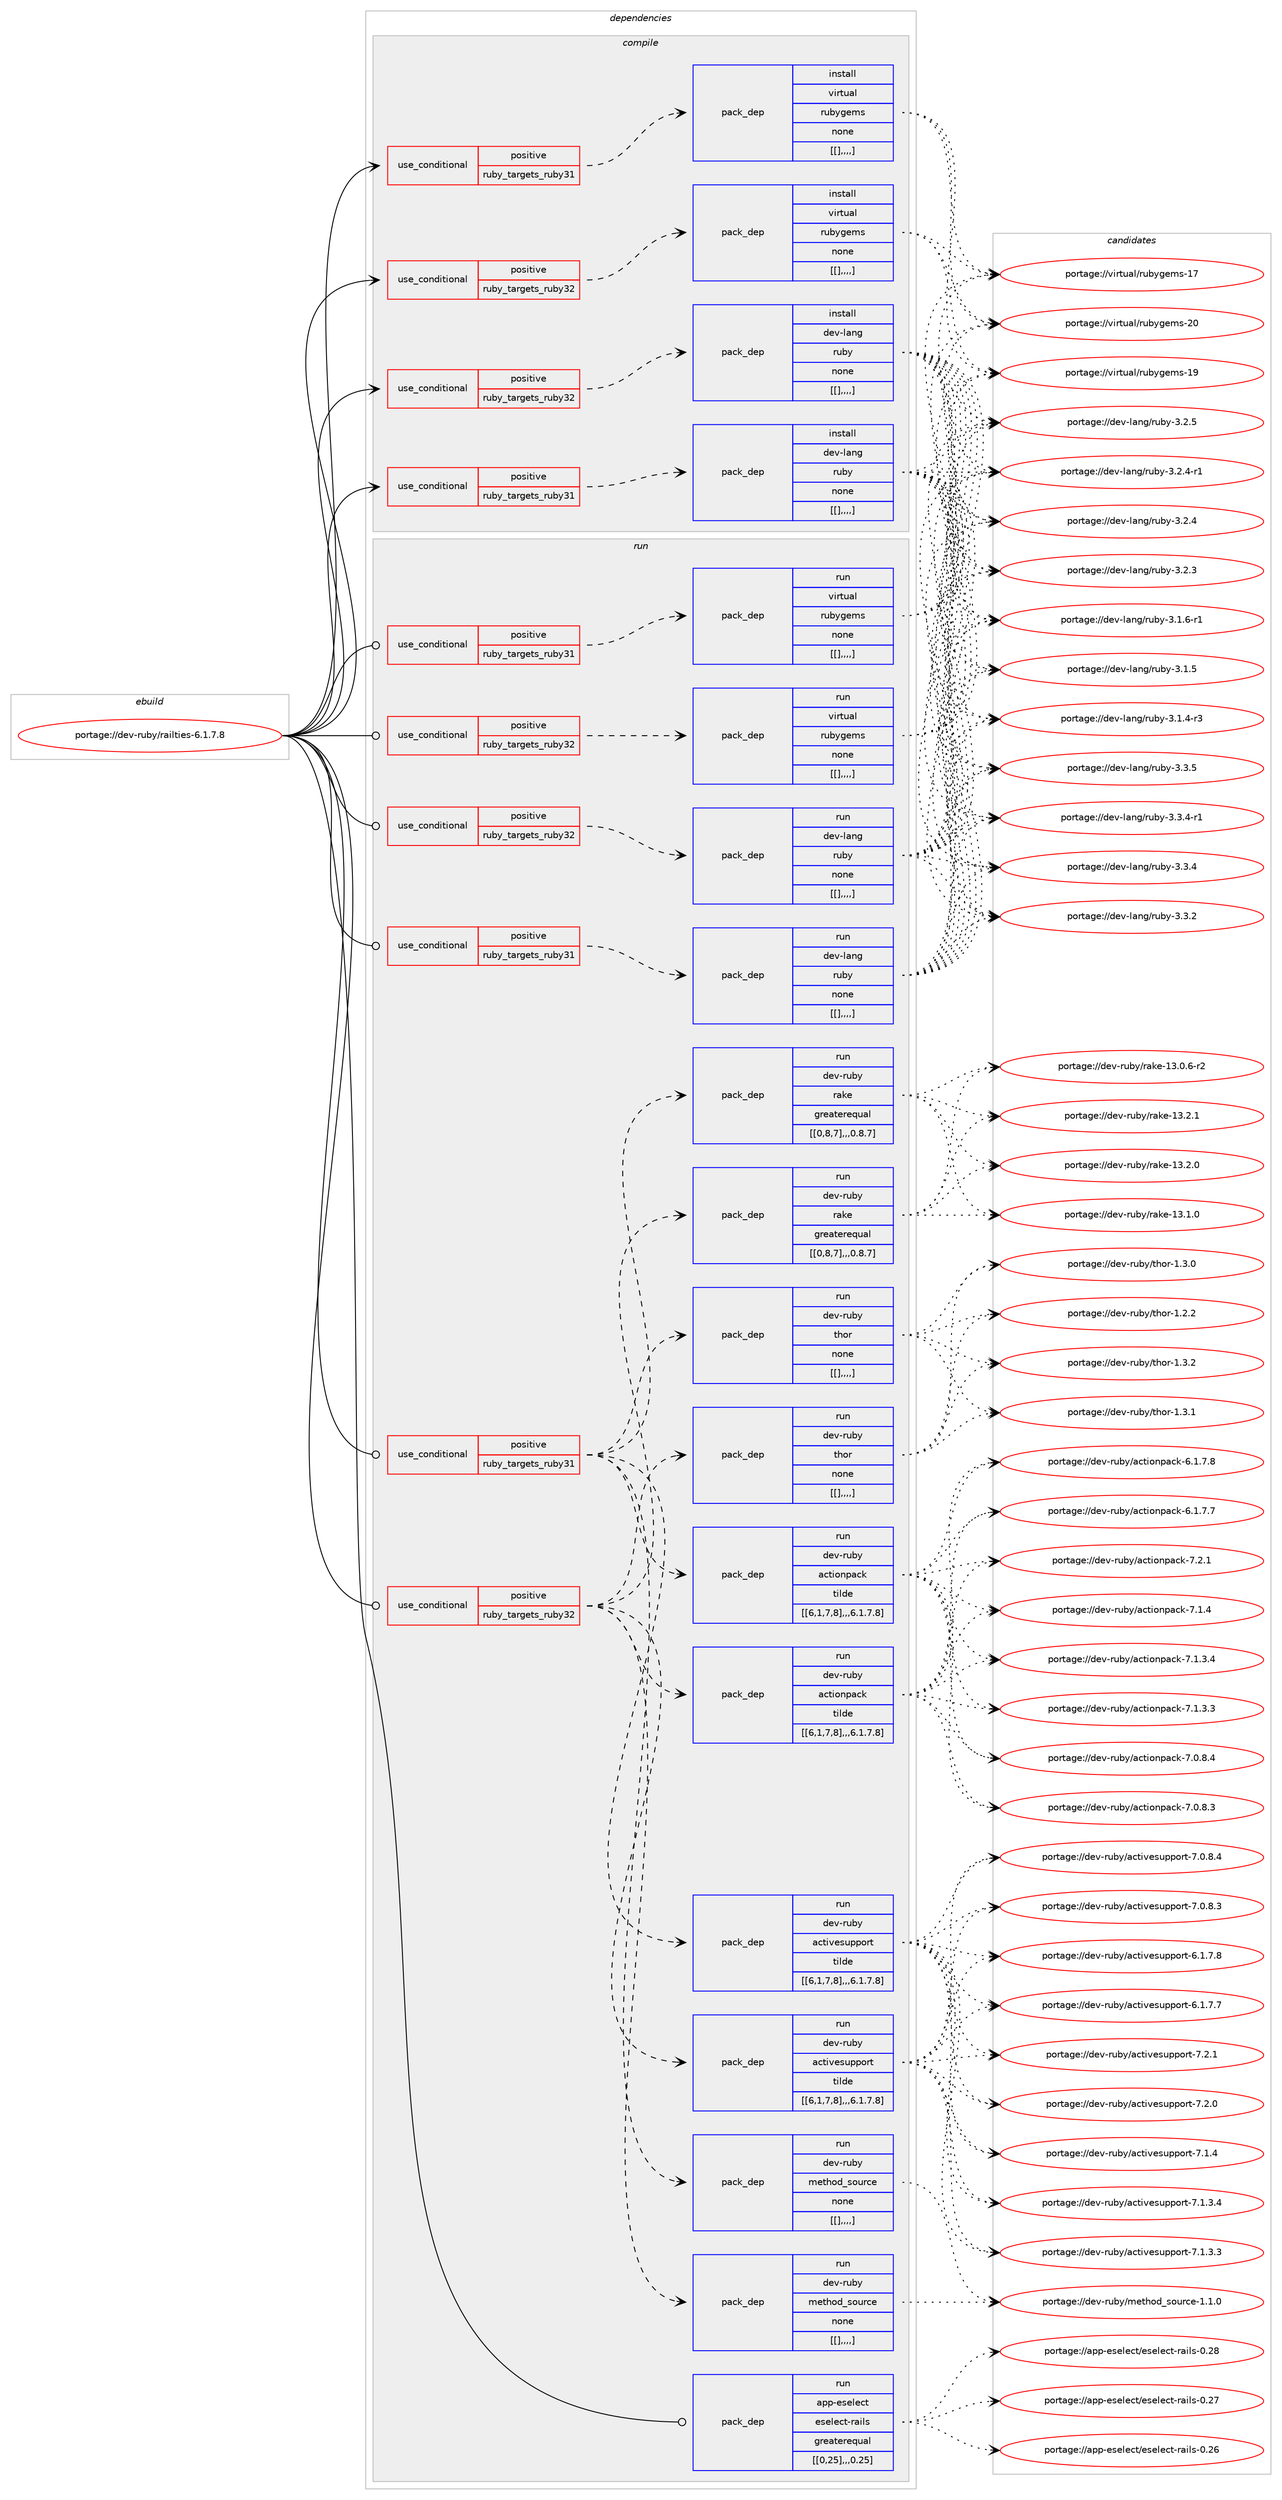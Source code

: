 digraph prolog {

# *************
# Graph options
# *************

newrank=true;
concentrate=true;
compound=true;
graph [rankdir=LR,fontname=Helvetica,fontsize=10,ranksep=1.5];#, ranksep=2.5, nodesep=0.2];
edge  [arrowhead=vee];
node  [fontname=Helvetica,fontsize=10];

# **********
# The ebuild
# **********

subgraph cluster_leftcol {
color=gray;
label=<<i>ebuild</i>>;
id [label="portage://dev-ruby/railties-6.1.7.8", color=red, width=4, href="../dev-ruby/railties-6.1.7.8.svg"];
}

# ****************
# The dependencies
# ****************

subgraph cluster_midcol {
color=gray;
label=<<i>dependencies</i>>;
subgraph cluster_compile {
fillcolor="#eeeeee";
style=filled;
label=<<i>compile</i>>;
subgraph cond55104 {
dependency199947 [label=<<TABLE BORDER="0" CELLBORDER="1" CELLSPACING="0" CELLPADDING="4"><TR><TD ROWSPAN="3" CELLPADDING="10">use_conditional</TD></TR><TR><TD>positive</TD></TR><TR><TD>ruby_targets_ruby31</TD></TR></TABLE>>, shape=none, color=red];
subgraph pack143498 {
dependency199948 [label=<<TABLE BORDER="0" CELLBORDER="1" CELLSPACING="0" CELLPADDING="4" WIDTH="220"><TR><TD ROWSPAN="6" CELLPADDING="30">pack_dep</TD></TR><TR><TD WIDTH="110">install</TD></TR><TR><TD>dev-lang</TD></TR><TR><TD>ruby</TD></TR><TR><TD>none</TD></TR><TR><TD>[[],,,,]</TD></TR></TABLE>>, shape=none, color=blue];
}
dependency199947:e -> dependency199948:w [weight=20,style="dashed",arrowhead="vee"];
}
id:e -> dependency199947:w [weight=20,style="solid",arrowhead="vee"];
subgraph cond55105 {
dependency199949 [label=<<TABLE BORDER="0" CELLBORDER="1" CELLSPACING="0" CELLPADDING="4"><TR><TD ROWSPAN="3" CELLPADDING="10">use_conditional</TD></TR><TR><TD>positive</TD></TR><TR><TD>ruby_targets_ruby31</TD></TR></TABLE>>, shape=none, color=red];
subgraph pack143499 {
dependency199950 [label=<<TABLE BORDER="0" CELLBORDER="1" CELLSPACING="0" CELLPADDING="4" WIDTH="220"><TR><TD ROWSPAN="6" CELLPADDING="30">pack_dep</TD></TR><TR><TD WIDTH="110">install</TD></TR><TR><TD>virtual</TD></TR><TR><TD>rubygems</TD></TR><TR><TD>none</TD></TR><TR><TD>[[],,,,]</TD></TR></TABLE>>, shape=none, color=blue];
}
dependency199949:e -> dependency199950:w [weight=20,style="dashed",arrowhead="vee"];
}
id:e -> dependency199949:w [weight=20,style="solid",arrowhead="vee"];
subgraph cond55106 {
dependency199951 [label=<<TABLE BORDER="0" CELLBORDER="1" CELLSPACING="0" CELLPADDING="4"><TR><TD ROWSPAN="3" CELLPADDING="10">use_conditional</TD></TR><TR><TD>positive</TD></TR><TR><TD>ruby_targets_ruby32</TD></TR></TABLE>>, shape=none, color=red];
subgraph pack143500 {
dependency199952 [label=<<TABLE BORDER="0" CELLBORDER="1" CELLSPACING="0" CELLPADDING="4" WIDTH="220"><TR><TD ROWSPAN="6" CELLPADDING="30">pack_dep</TD></TR><TR><TD WIDTH="110">install</TD></TR><TR><TD>dev-lang</TD></TR><TR><TD>ruby</TD></TR><TR><TD>none</TD></TR><TR><TD>[[],,,,]</TD></TR></TABLE>>, shape=none, color=blue];
}
dependency199951:e -> dependency199952:w [weight=20,style="dashed",arrowhead="vee"];
}
id:e -> dependency199951:w [weight=20,style="solid",arrowhead="vee"];
subgraph cond55107 {
dependency199953 [label=<<TABLE BORDER="0" CELLBORDER="1" CELLSPACING="0" CELLPADDING="4"><TR><TD ROWSPAN="3" CELLPADDING="10">use_conditional</TD></TR><TR><TD>positive</TD></TR><TR><TD>ruby_targets_ruby32</TD></TR></TABLE>>, shape=none, color=red];
subgraph pack143501 {
dependency199954 [label=<<TABLE BORDER="0" CELLBORDER="1" CELLSPACING="0" CELLPADDING="4" WIDTH="220"><TR><TD ROWSPAN="6" CELLPADDING="30">pack_dep</TD></TR><TR><TD WIDTH="110">install</TD></TR><TR><TD>virtual</TD></TR><TR><TD>rubygems</TD></TR><TR><TD>none</TD></TR><TR><TD>[[],,,,]</TD></TR></TABLE>>, shape=none, color=blue];
}
dependency199953:e -> dependency199954:w [weight=20,style="dashed",arrowhead="vee"];
}
id:e -> dependency199953:w [weight=20,style="solid",arrowhead="vee"];
}
subgraph cluster_compileandrun {
fillcolor="#eeeeee";
style=filled;
label=<<i>compile and run</i>>;
}
subgraph cluster_run {
fillcolor="#eeeeee";
style=filled;
label=<<i>run</i>>;
subgraph cond55108 {
dependency199955 [label=<<TABLE BORDER="0" CELLBORDER="1" CELLSPACING="0" CELLPADDING="4"><TR><TD ROWSPAN="3" CELLPADDING="10">use_conditional</TD></TR><TR><TD>positive</TD></TR><TR><TD>ruby_targets_ruby31</TD></TR></TABLE>>, shape=none, color=red];
subgraph pack143502 {
dependency199956 [label=<<TABLE BORDER="0" CELLBORDER="1" CELLSPACING="0" CELLPADDING="4" WIDTH="220"><TR><TD ROWSPAN="6" CELLPADDING="30">pack_dep</TD></TR><TR><TD WIDTH="110">run</TD></TR><TR><TD>dev-lang</TD></TR><TR><TD>ruby</TD></TR><TR><TD>none</TD></TR><TR><TD>[[],,,,]</TD></TR></TABLE>>, shape=none, color=blue];
}
dependency199955:e -> dependency199956:w [weight=20,style="dashed",arrowhead="vee"];
}
id:e -> dependency199955:w [weight=20,style="solid",arrowhead="odot"];
subgraph cond55109 {
dependency199957 [label=<<TABLE BORDER="0" CELLBORDER="1" CELLSPACING="0" CELLPADDING="4"><TR><TD ROWSPAN="3" CELLPADDING="10">use_conditional</TD></TR><TR><TD>positive</TD></TR><TR><TD>ruby_targets_ruby31</TD></TR></TABLE>>, shape=none, color=red];
subgraph pack143503 {
dependency199958 [label=<<TABLE BORDER="0" CELLBORDER="1" CELLSPACING="0" CELLPADDING="4" WIDTH="220"><TR><TD ROWSPAN="6" CELLPADDING="30">pack_dep</TD></TR><TR><TD WIDTH="110">run</TD></TR><TR><TD>dev-ruby</TD></TR><TR><TD>activesupport</TD></TR><TR><TD>tilde</TD></TR><TR><TD>[[6,1,7,8],,,6.1.7.8]</TD></TR></TABLE>>, shape=none, color=blue];
}
dependency199957:e -> dependency199958:w [weight=20,style="dashed",arrowhead="vee"];
subgraph pack143504 {
dependency199959 [label=<<TABLE BORDER="0" CELLBORDER="1" CELLSPACING="0" CELLPADDING="4" WIDTH="220"><TR><TD ROWSPAN="6" CELLPADDING="30">pack_dep</TD></TR><TR><TD WIDTH="110">run</TD></TR><TR><TD>dev-ruby</TD></TR><TR><TD>actionpack</TD></TR><TR><TD>tilde</TD></TR><TR><TD>[[6,1,7,8],,,6.1.7.8]</TD></TR></TABLE>>, shape=none, color=blue];
}
dependency199957:e -> dependency199959:w [weight=20,style="dashed",arrowhead="vee"];
subgraph pack143505 {
dependency199960 [label=<<TABLE BORDER="0" CELLBORDER="1" CELLSPACING="0" CELLPADDING="4" WIDTH="220"><TR><TD ROWSPAN="6" CELLPADDING="30">pack_dep</TD></TR><TR><TD WIDTH="110">run</TD></TR><TR><TD>dev-ruby</TD></TR><TR><TD>thor</TD></TR><TR><TD>none</TD></TR><TR><TD>[[],,,,]</TD></TR></TABLE>>, shape=none, color=blue];
}
dependency199957:e -> dependency199960:w [weight=20,style="dashed",arrowhead="vee"];
subgraph pack143506 {
dependency199961 [label=<<TABLE BORDER="0" CELLBORDER="1" CELLSPACING="0" CELLPADDING="4" WIDTH="220"><TR><TD ROWSPAN="6" CELLPADDING="30">pack_dep</TD></TR><TR><TD WIDTH="110">run</TD></TR><TR><TD>dev-ruby</TD></TR><TR><TD>rake</TD></TR><TR><TD>greaterequal</TD></TR><TR><TD>[[0,8,7],,,0.8.7]</TD></TR></TABLE>>, shape=none, color=blue];
}
dependency199957:e -> dependency199961:w [weight=20,style="dashed",arrowhead="vee"];
subgraph pack143507 {
dependency199962 [label=<<TABLE BORDER="0" CELLBORDER="1" CELLSPACING="0" CELLPADDING="4" WIDTH="220"><TR><TD ROWSPAN="6" CELLPADDING="30">pack_dep</TD></TR><TR><TD WIDTH="110">run</TD></TR><TR><TD>dev-ruby</TD></TR><TR><TD>method_source</TD></TR><TR><TD>none</TD></TR><TR><TD>[[],,,,]</TD></TR></TABLE>>, shape=none, color=blue];
}
dependency199957:e -> dependency199962:w [weight=20,style="dashed",arrowhead="vee"];
}
id:e -> dependency199957:w [weight=20,style="solid",arrowhead="odot"];
subgraph cond55110 {
dependency199963 [label=<<TABLE BORDER="0" CELLBORDER="1" CELLSPACING="0" CELLPADDING="4"><TR><TD ROWSPAN="3" CELLPADDING="10">use_conditional</TD></TR><TR><TD>positive</TD></TR><TR><TD>ruby_targets_ruby31</TD></TR></TABLE>>, shape=none, color=red];
subgraph pack143508 {
dependency199964 [label=<<TABLE BORDER="0" CELLBORDER="1" CELLSPACING="0" CELLPADDING="4" WIDTH="220"><TR><TD ROWSPAN="6" CELLPADDING="30">pack_dep</TD></TR><TR><TD WIDTH="110">run</TD></TR><TR><TD>virtual</TD></TR><TR><TD>rubygems</TD></TR><TR><TD>none</TD></TR><TR><TD>[[],,,,]</TD></TR></TABLE>>, shape=none, color=blue];
}
dependency199963:e -> dependency199964:w [weight=20,style="dashed",arrowhead="vee"];
}
id:e -> dependency199963:w [weight=20,style="solid",arrowhead="odot"];
subgraph cond55111 {
dependency199965 [label=<<TABLE BORDER="0" CELLBORDER="1" CELLSPACING="0" CELLPADDING="4"><TR><TD ROWSPAN="3" CELLPADDING="10">use_conditional</TD></TR><TR><TD>positive</TD></TR><TR><TD>ruby_targets_ruby32</TD></TR></TABLE>>, shape=none, color=red];
subgraph pack143509 {
dependency199966 [label=<<TABLE BORDER="0" CELLBORDER="1" CELLSPACING="0" CELLPADDING="4" WIDTH="220"><TR><TD ROWSPAN="6" CELLPADDING="30">pack_dep</TD></TR><TR><TD WIDTH="110">run</TD></TR><TR><TD>dev-lang</TD></TR><TR><TD>ruby</TD></TR><TR><TD>none</TD></TR><TR><TD>[[],,,,]</TD></TR></TABLE>>, shape=none, color=blue];
}
dependency199965:e -> dependency199966:w [weight=20,style="dashed",arrowhead="vee"];
}
id:e -> dependency199965:w [weight=20,style="solid",arrowhead="odot"];
subgraph cond55112 {
dependency199967 [label=<<TABLE BORDER="0" CELLBORDER="1" CELLSPACING="0" CELLPADDING="4"><TR><TD ROWSPAN="3" CELLPADDING="10">use_conditional</TD></TR><TR><TD>positive</TD></TR><TR><TD>ruby_targets_ruby32</TD></TR></TABLE>>, shape=none, color=red];
subgraph pack143510 {
dependency199968 [label=<<TABLE BORDER="0" CELLBORDER="1" CELLSPACING="0" CELLPADDING="4" WIDTH="220"><TR><TD ROWSPAN="6" CELLPADDING="30">pack_dep</TD></TR><TR><TD WIDTH="110">run</TD></TR><TR><TD>dev-ruby</TD></TR><TR><TD>activesupport</TD></TR><TR><TD>tilde</TD></TR><TR><TD>[[6,1,7,8],,,6.1.7.8]</TD></TR></TABLE>>, shape=none, color=blue];
}
dependency199967:e -> dependency199968:w [weight=20,style="dashed",arrowhead="vee"];
subgraph pack143511 {
dependency199969 [label=<<TABLE BORDER="0" CELLBORDER="1" CELLSPACING="0" CELLPADDING="4" WIDTH="220"><TR><TD ROWSPAN="6" CELLPADDING="30">pack_dep</TD></TR><TR><TD WIDTH="110">run</TD></TR><TR><TD>dev-ruby</TD></TR><TR><TD>actionpack</TD></TR><TR><TD>tilde</TD></TR><TR><TD>[[6,1,7,8],,,6.1.7.8]</TD></TR></TABLE>>, shape=none, color=blue];
}
dependency199967:e -> dependency199969:w [weight=20,style="dashed",arrowhead="vee"];
subgraph pack143512 {
dependency199970 [label=<<TABLE BORDER="0" CELLBORDER="1" CELLSPACING="0" CELLPADDING="4" WIDTH="220"><TR><TD ROWSPAN="6" CELLPADDING="30">pack_dep</TD></TR><TR><TD WIDTH="110">run</TD></TR><TR><TD>dev-ruby</TD></TR><TR><TD>thor</TD></TR><TR><TD>none</TD></TR><TR><TD>[[],,,,]</TD></TR></TABLE>>, shape=none, color=blue];
}
dependency199967:e -> dependency199970:w [weight=20,style="dashed",arrowhead="vee"];
subgraph pack143513 {
dependency199971 [label=<<TABLE BORDER="0" CELLBORDER="1" CELLSPACING="0" CELLPADDING="4" WIDTH="220"><TR><TD ROWSPAN="6" CELLPADDING="30">pack_dep</TD></TR><TR><TD WIDTH="110">run</TD></TR><TR><TD>dev-ruby</TD></TR><TR><TD>rake</TD></TR><TR><TD>greaterequal</TD></TR><TR><TD>[[0,8,7],,,0.8.7]</TD></TR></TABLE>>, shape=none, color=blue];
}
dependency199967:e -> dependency199971:w [weight=20,style="dashed",arrowhead="vee"];
subgraph pack143514 {
dependency199972 [label=<<TABLE BORDER="0" CELLBORDER="1" CELLSPACING="0" CELLPADDING="4" WIDTH="220"><TR><TD ROWSPAN="6" CELLPADDING="30">pack_dep</TD></TR><TR><TD WIDTH="110">run</TD></TR><TR><TD>dev-ruby</TD></TR><TR><TD>method_source</TD></TR><TR><TD>none</TD></TR><TR><TD>[[],,,,]</TD></TR></TABLE>>, shape=none, color=blue];
}
dependency199967:e -> dependency199972:w [weight=20,style="dashed",arrowhead="vee"];
}
id:e -> dependency199967:w [weight=20,style="solid",arrowhead="odot"];
subgraph cond55113 {
dependency199973 [label=<<TABLE BORDER="0" CELLBORDER="1" CELLSPACING="0" CELLPADDING="4"><TR><TD ROWSPAN="3" CELLPADDING="10">use_conditional</TD></TR><TR><TD>positive</TD></TR><TR><TD>ruby_targets_ruby32</TD></TR></TABLE>>, shape=none, color=red];
subgraph pack143515 {
dependency199974 [label=<<TABLE BORDER="0" CELLBORDER="1" CELLSPACING="0" CELLPADDING="4" WIDTH="220"><TR><TD ROWSPAN="6" CELLPADDING="30">pack_dep</TD></TR><TR><TD WIDTH="110">run</TD></TR><TR><TD>virtual</TD></TR><TR><TD>rubygems</TD></TR><TR><TD>none</TD></TR><TR><TD>[[],,,,]</TD></TR></TABLE>>, shape=none, color=blue];
}
dependency199973:e -> dependency199974:w [weight=20,style="dashed",arrowhead="vee"];
}
id:e -> dependency199973:w [weight=20,style="solid",arrowhead="odot"];
subgraph pack143516 {
dependency199975 [label=<<TABLE BORDER="0" CELLBORDER="1" CELLSPACING="0" CELLPADDING="4" WIDTH="220"><TR><TD ROWSPAN="6" CELLPADDING="30">pack_dep</TD></TR><TR><TD WIDTH="110">run</TD></TR><TR><TD>app-eselect</TD></TR><TR><TD>eselect-rails</TD></TR><TR><TD>greaterequal</TD></TR><TR><TD>[[0,25],,,0.25]</TD></TR></TABLE>>, shape=none, color=blue];
}
id:e -> dependency199975:w [weight=20,style="solid",arrowhead="odot"];
}
}

# **************
# The candidates
# **************

subgraph cluster_choices {
rank=same;
color=gray;
label=<<i>candidates</i>>;

subgraph choice143498 {
color=black;
nodesep=1;
choice10010111845108971101034711411798121455146514653 [label="portage://dev-lang/ruby-3.3.5", color=red, width=4,href="../dev-lang/ruby-3.3.5.svg"];
choice100101118451089711010347114117981214551465146524511449 [label="portage://dev-lang/ruby-3.3.4-r1", color=red, width=4,href="../dev-lang/ruby-3.3.4-r1.svg"];
choice10010111845108971101034711411798121455146514652 [label="portage://dev-lang/ruby-3.3.4", color=red, width=4,href="../dev-lang/ruby-3.3.4.svg"];
choice10010111845108971101034711411798121455146514650 [label="portage://dev-lang/ruby-3.3.2", color=red, width=4,href="../dev-lang/ruby-3.3.2.svg"];
choice10010111845108971101034711411798121455146504653 [label="portage://dev-lang/ruby-3.2.5", color=red, width=4,href="../dev-lang/ruby-3.2.5.svg"];
choice100101118451089711010347114117981214551465046524511449 [label="portage://dev-lang/ruby-3.2.4-r1", color=red, width=4,href="../dev-lang/ruby-3.2.4-r1.svg"];
choice10010111845108971101034711411798121455146504652 [label="portage://dev-lang/ruby-3.2.4", color=red, width=4,href="../dev-lang/ruby-3.2.4.svg"];
choice10010111845108971101034711411798121455146504651 [label="portage://dev-lang/ruby-3.2.3", color=red, width=4,href="../dev-lang/ruby-3.2.3.svg"];
choice100101118451089711010347114117981214551464946544511449 [label="portage://dev-lang/ruby-3.1.6-r1", color=red, width=4,href="../dev-lang/ruby-3.1.6-r1.svg"];
choice10010111845108971101034711411798121455146494653 [label="portage://dev-lang/ruby-3.1.5", color=red, width=4,href="../dev-lang/ruby-3.1.5.svg"];
choice100101118451089711010347114117981214551464946524511451 [label="portage://dev-lang/ruby-3.1.4-r3", color=red, width=4,href="../dev-lang/ruby-3.1.4-r3.svg"];
dependency199948:e -> choice10010111845108971101034711411798121455146514653:w [style=dotted,weight="100"];
dependency199948:e -> choice100101118451089711010347114117981214551465146524511449:w [style=dotted,weight="100"];
dependency199948:e -> choice10010111845108971101034711411798121455146514652:w [style=dotted,weight="100"];
dependency199948:e -> choice10010111845108971101034711411798121455146514650:w [style=dotted,weight="100"];
dependency199948:e -> choice10010111845108971101034711411798121455146504653:w [style=dotted,weight="100"];
dependency199948:e -> choice100101118451089711010347114117981214551465046524511449:w [style=dotted,weight="100"];
dependency199948:e -> choice10010111845108971101034711411798121455146504652:w [style=dotted,weight="100"];
dependency199948:e -> choice10010111845108971101034711411798121455146504651:w [style=dotted,weight="100"];
dependency199948:e -> choice100101118451089711010347114117981214551464946544511449:w [style=dotted,weight="100"];
dependency199948:e -> choice10010111845108971101034711411798121455146494653:w [style=dotted,weight="100"];
dependency199948:e -> choice100101118451089711010347114117981214551464946524511451:w [style=dotted,weight="100"];
}
subgraph choice143499 {
color=black;
nodesep=1;
choice118105114116117971084711411798121103101109115455048 [label="portage://virtual/rubygems-20", color=red, width=4,href="../virtual/rubygems-20.svg"];
choice118105114116117971084711411798121103101109115454957 [label="portage://virtual/rubygems-19", color=red, width=4,href="../virtual/rubygems-19.svg"];
choice118105114116117971084711411798121103101109115454955 [label="portage://virtual/rubygems-17", color=red, width=4,href="../virtual/rubygems-17.svg"];
dependency199950:e -> choice118105114116117971084711411798121103101109115455048:w [style=dotted,weight="100"];
dependency199950:e -> choice118105114116117971084711411798121103101109115454957:w [style=dotted,weight="100"];
dependency199950:e -> choice118105114116117971084711411798121103101109115454955:w [style=dotted,weight="100"];
}
subgraph choice143500 {
color=black;
nodesep=1;
choice10010111845108971101034711411798121455146514653 [label="portage://dev-lang/ruby-3.3.5", color=red, width=4,href="../dev-lang/ruby-3.3.5.svg"];
choice100101118451089711010347114117981214551465146524511449 [label="portage://dev-lang/ruby-3.3.4-r1", color=red, width=4,href="../dev-lang/ruby-3.3.4-r1.svg"];
choice10010111845108971101034711411798121455146514652 [label="portage://dev-lang/ruby-3.3.4", color=red, width=4,href="../dev-lang/ruby-3.3.4.svg"];
choice10010111845108971101034711411798121455146514650 [label="portage://dev-lang/ruby-3.3.2", color=red, width=4,href="../dev-lang/ruby-3.3.2.svg"];
choice10010111845108971101034711411798121455146504653 [label="portage://dev-lang/ruby-3.2.5", color=red, width=4,href="../dev-lang/ruby-3.2.5.svg"];
choice100101118451089711010347114117981214551465046524511449 [label="portage://dev-lang/ruby-3.2.4-r1", color=red, width=4,href="../dev-lang/ruby-3.2.4-r1.svg"];
choice10010111845108971101034711411798121455146504652 [label="portage://dev-lang/ruby-3.2.4", color=red, width=4,href="../dev-lang/ruby-3.2.4.svg"];
choice10010111845108971101034711411798121455146504651 [label="portage://dev-lang/ruby-3.2.3", color=red, width=4,href="../dev-lang/ruby-3.2.3.svg"];
choice100101118451089711010347114117981214551464946544511449 [label="portage://dev-lang/ruby-3.1.6-r1", color=red, width=4,href="../dev-lang/ruby-3.1.6-r1.svg"];
choice10010111845108971101034711411798121455146494653 [label="portage://dev-lang/ruby-3.1.5", color=red, width=4,href="../dev-lang/ruby-3.1.5.svg"];
choice100101118451089711010347114117981214551464946524511451 [label="portage://dev-lang/ruby-3.1.4-r3", color=red, width=4,href="../dev-lang/ruby-3.1.4-r3.svg"];
dependency199952:e -> choice10010111845108971101034711411798121455146514653:w [style=dotted,weight="100"];
dependency199952:e -> choice100101118451089711010347114117981214551465146524511449:w [style=dotted,weight="100"];
dependency199952:e -> choice10010111845108971101034711411798121455146514652:w [style=dotted,weight="100"];
dependency199952:e -> choice10010111845108971101034711411798121455146514650:w [style=dotted,weight="100"];
dependency199952:e -> choice10010111845108971101034711411798121455146504653:w [style=dotted,weight="100"];
dependency199952:e -> choice100101118451089711010347114117981214551465046524511449:w [style=dotted,weight="100"];
dependency199952:e -> choice10010111845108971101034711411798121455146504652:w [style=dotted,weight="100"];
dependency199952:e -> choice10010111845108971101034711411798121455146504651:w [style=dotted,weight="100"];
dependency199952:e -> choice100101118451089711010347114117981214551464946544511449:w [style=dotted,weight="100"];
dependency199952:e -> choice10010111845108971101034711411798121455146494653:w [style=dotted,weight="100"];
dependency199952:e -> choice100101118451089711010347114117981214551464946524511451:w [style=dotted,weight="100"];
}
subgraph choice143501 {
color=black;
nodesep=1;
choice118105114116117971084711411798121103101109115455048 [label="portage://virtual/rubygems-20", color=red, width=4,href="../virtual/rubygems-20.svg"];
choice118105114116117971084711411798121103101109115454957 [label="portage://virtual/rubygems-19", color=red, width=4,href="../virtual/rubygems-19.svg"];
choice118105114116117971084711411798121103101109115454955 [label="portage://virtual/rubygems-17", color=red, width=4,href="../virtual/rubygems-17.svg"];
dependency199954:e -> choice118105114116117971084711411798121103101109115455048:w [style=dotted,weight="100"];
dependency199954:e -> choice118105114116117971084711411798121103101109115454957:w [style=dotted,weight="100"];
dependency199954:e -> choice118105114116117971084711411798121103101109115454955:w [style=dotted,weight="100"];
}
subgraph choice143502 {
color=black;
nodesep=1;
choice10010111845108971101034711411798121455146514653 [label="portage://dev-lang/ruby-3.3.5", color=red, width=4,href="../dev-lang/ruby-3.3.5.svg"];
choice100101118451089711010347114117981214551465146524511449 [label="portage://dev-lang/ruby-3.3.4-r1", color=red, width=4,href="../dev-lang/ruby-3.3.4-r1.svg"];
choice10010111845108971101034711411798121455146514652 [label="portage://dev-lang/ruby-3.3.4", color=red, width=4,href="../dev-lang/ruby-3.3.4.svg"];
choice10010111845108971101034711411798121455146514650 [label="portage://dev-lang/ruby-3.3.2", color=red, width=4,href="../dev-lang/ruby-3.3.2.svg"];
choice10010111845108971101034711411798121455146504653 [label="portage://dev-lang/ruby-3.2.5", color=red, width=4,href="../dev-lang/ruby-3.2.5.svg"];
choice100101118451089711010347114117981214551465046524511449 [label="portage://dev-lang/ruby-3.2.4-r1", color=red, width=4,href="../dev-lang/ruby-3.2.4-r1.svg"];
choice10010111845108971101034711411798121455146504652 [label="portage://dev-lang/ruby-3.2.4", color=red, width=4,href="../dev-lang/ruby-3.2.4.svg"];
choice10010111845108971101034711411798121455146504651 [label="portage://dev-lang/ruby-3.2.3", color=red, width=4,href="../dev-lang/ruby-3.2.3.svg"];
choice100101118451089711010347114117981214551464946544511449 [label="portage://dev-lang/ruby-3.1.6-r1", color=red, width=4,href="../dev-lang/ruby-3.1.6-r1.svg"];
choice10010111845108971101034711411798121455146494653 [label="portage://dev-lang/ruby-3.1.5", color=red, width=4,href="../dev-lang/ruby-3.1.5.svg"];
choice100101118451089711010347114117981214551464946524511451 [label="portage://dev-lang/ruby-3.1.4-r3", color=red, width=4,href="../dev-lang/ruby-3.1.4-r3.svg"];
dependency199956:e -> choice10010111845108971101034711411798121455146514653:w [style=dotted,weight="100"];
dependency199956:e -> choice100101118451089711010347114117981214551465146524511449:w [style=dotted,weight="100"];
dependency199956:e -> choice10010111845108971101034711411798121455146514652:w [style=dotted,weight="100"];
dependency199956:e -> choice10010111845108971101034711411798121455146514650:w [style=dotted,weight="100"];
dependency199956:e -> choice10010111845108971101034711411798121455146504653:w [style=dotted,weight="100"];
dependency199956:e -> choice100101118451089711010347114117981214551465046524511449:w [style=dotted,weight="100"];
dependency199956:e -> choice10010111845108971101034711411798121455146504652:w [style=dotted,weight="100"];
dependency199956:e -> choice10010111845108971101034711411798121455146504651:w [style=dotted,weight="100"];
dependency199956:e -> choice100101118451089711010347114117981214551464946544511449:w [style=dotted,weight="100"];
dependency199956:e -> choice10010111845108971101034711411798121455146494653:w [style=dotted,weight="100"];
dependency199956:e -> choice100101118451089711010347114117981214551464946524511451:w [style=dotted,weight="100"];
}
subgraph choice143503 {
color=black;
nodesep=1;
choice1001011184511411798121479799116105118101115117112112111114116455546504649 [label="portage://dev-ruby/activesupport-7.2.1", color=red, width=4,href="../dev-ruby/activesupport-7.2.1.svg"];
choice1001011184511411798121479799116105118101115117112112111114116455546504648 [label="portage://dev-ruby/activesupport-7.2.0", color=red, width=4,href="../dev-ruby/activesupport-7.2.0.svg"];
choice1001011184511411798121479799116105118101115117112112111114116455546494652 [label="portage://dev-ruby/activesupport-7.1.4", color=red, width=4,href="../dev-ruby/activesupport-7.1.4.svg"];
choice10010111845114117981214797991161051181011151171121121111141164555464946514652 [label="portage://dev-ruby/activesupport-7.1.3.4", color=red, width=4,href="../dev-ruby/activesupport-7.1.3.4.svg"];
choice10010111845114117981214797991161051181011151171121121111141164555464946514651 [label="portage://dev-ruby/activesupport-7.1.3.3", color=red, width=4,href="../dev-ruby/activesupport-7.1.3.3.svg"];
choice10010111845114117981214797991161051181011151171121121111141164555464846564652 [label="portage://dev-ruby/activesupport-7.0.8.4", color=red, width=4,href="../dev-ruby/activesupport-7.0.8.4.svg"];
choice10010111845114117981214797991161051181011151171121121111141164555464846564651 [label="portage://dev-ruby/activesupport-7.0.8.3", color=red, width=4,href="../dev-ruby/activesupport-7.0.8.3.svg"];
choice10010111845114117981214797991161051181011151171121121111141164554464946554656 [label="portage://dev-ruby/activesupport-6.1.7.8", color=red, width=4,href="../dev-ruby/activesupport-6.1.7.8.svg"];
choice10010111845114117981214797991161051181011151171121121111141164554464946554655 [label="portage://dev-ruby/activesupport-6.1.7.7", color=red, width=4,href="../dev-ruby/activesupport-6.1.7.7.svg"];
dependency199958:e -> choice1001011184511411798121479799116105118101115117112112111114116455546504649:w [style=dotted,weight="100"];
dependency199958:e -> choice1001011184511411798121479799116105118101115117112112111114116455546504648:w [style=dotted,weight="100"];
dependency199958:e -> choice1001011184511411798121479799116105118101115117112112111114116455546494652:w [style=dotted,weight="100"];
dependency199958:e -> choice10010111845114117981214797991161051181011151171121121111141164555464946514652:w [style=dotted,weight="100"];
dependency199958:e -> choice10010111845114117981214797991161051181011151171121121111141164555464946514651:w [style=dotted,weight="100"];
dependency199958:e -> choice10010111845114117981214797991161051181011151171121121111141164555464846564652:w [style=dotted,weight="100"];
dependency199958:e -> choice10010111845114117981214797991161051181011151171121121111141164555464846564651:w [style=dotted,weight="100"];
dependency199958:e -> choice10010111845114117981214797991161051181011151171121121111141164554464946554656:w [style=dotted,weight="100"];
dependency199958:e -> choice10010111845114117981214797991161051181011151171121121111141164554464946554655:w [style=dotted,weight="100"];
}
subgraph choice143504 {
color=black;
nodesep=1;
choice10010111845114117981214797991161051111101129799107455546504649 [label="portage://dev-ruby/actionpack-7.2.1", color=red, width=4,href="../dev-ruby/actionpack-7.2.1.svg"];
choice10010111845114117981214797991161051111101129799107455546494652 [label="portage://dev-ruby/actionpack-7.1.4", color=red, width=4,href="../dev-ruby/actionpack-7.1.4.svg"];
choice100101118451141179812147979911610511111011297991074555464946514652 [label="portage://dev-ruby/actionpack-7.1.3.4", color=red, width=4,href="../dev-ruby/actionpack-7.1.3.4.svg"];
choice100101118451141179812147979911610511111011297991074555464946514651 [label="portage://dev-ruby/actionpack-7.1.3.3", color=red, width=4,href="../dev-ruby/actionpack-7.1.3.3.svg"];
choice100101118451141179812147979911610511111011297991074555464846564652 [label="portage://dev-ruby/actionpack-7.0.8.4", color=red, width=4,href="../dev-ruby/actionpack-7.0.8.4.svg"];
choice100101118451141179812147979911610511111011297991074555464846564651 [label="portage://dev-ruby/actionpack-7.0.8.3", color=red, width=4,href="../dev-ruby/actionpack-7.0.8.3.svg"];
choice100101118451141179812147979911610511111011297991074554464946554656 [label="portage://dev-ruby/actionpack-6.1.7.8", color=red, width=4,href="../dev-ruby/actionpack-6.1.7.8.svg"];
choice100101118451141179812147979911610511111011297991074554464946554655 [label="portage://dev-ruby/actionpack-6.1.7.7", color=red, width=4,href="../dev-ruby/actionpack-6.1.7.7.svg"];
dependency199959:e -> choice10010111845114117981214797991161051111101129799107455546504649:w [style=dotted,weight="100"];
dependency199959:e -> choice10010111845114117981214797991161051111101129799107455546494652:w [style=dotted,weight="100"];
dependency199959:e -> choice100101118451141179812147979911610511111011297991074555464946514652:w [style=dotted,weight="100"];
dependency199959:e -> choice100101118451141179812147979911610511111011297991074555464946514651:w [style=dotted,weight="100"];
dependency199959:e -> choice100101118451141179812147979911610511111011297991074555464846564652:w [style=dotted,weight="100"];
dependency199959:e -> choice100101118451141179812147979911610511111011297991074555464846564651:w [style=dotted,weight="100"];
dependency199959:e -> choice100101118451141179812147979911610511111011297991074554464946554656:w [style=dotted,weight="100"];
dependency199959:e -> choice100101118451141179812147979911610511111011297991074554464946554655:w [style=dotted,weight="100"];
}
subgraph choice143505 {
color=black;
nodesep=1;
choice100101118451141179812147116104111114454946514650 [label="portage://dev-ruby/thor-1.3.2", color=red, width=4,href="../dev-ruby/thor-1.3.2.svg"];
choice100101118451141179812147116104111114454946514649 [label="portage://dev-ruby/thor-1.3.1", color=red, width=4,href="../dev-ruby/thor-1.3.1.svg"];
choice100101118451141179812147116104111114454946514648 [label="portage://dev-ruby/thor-1.3.0", color=red, width=4,href="../dev-ruby/thor-1.3.0.svg"];
choice100101118451141179812147116104111114454946504650 [label="portage://dev-ruby/thor-1.2.2", color=red, width=4,href="../dev-ruby/thor-1.2.2.svg"];
dependency199960:e -> choice100101118451141179812147116104111114454946514650:w [style=dotted,weight="100"];
dependency199960:e -> choice100101118451141179812147116104111114454946514649:w [style=dotted,weight="100"];
dependency199960:e -> choice100101118451141179812147116104111114454946514648:w [style=dotted,weight="100"];
dependency199960:e -> choice100101118451141179812147116104111114454946504650:w [style=dotted,weight="100"];
}
subgraph choice143506 {
color=black;
nodesep=1;
choice1001011184511411798121471149710710145495146504649 [label="portage://dev-ruby/rake-13.2.1", color=red, width=4,href="../dev-ruby/rake-13.2.1.svg"];
choice1001011184511411798121471149710710145495146504648 [label="portage://dev-ruby/rake-13.2.0", color=red, width=4,href="../dev-ruby/rake-13.2.0.svg"];
choice1001011184511411798121471149710710145495146494648 [label="portage://dev-ruby/rake-13.1.0", color=red, width=4,href="../dev-ruby/rake-13.1.0.svg"];
choice10010111845114117981214711497107101454951464846544511450 [label="portage://dev-ruby/rake-13.0.6-r2", color=red, width=4,href="../dev-ruby/rake-13.0.6-r2.svg"];
dependency199961:e -> choice1001011184511411798121471149710710145495146504649:w [style=dotted,weight="100"];
dependency199961:e -> choice1001011184511411798121471149710710145495146504648:w [style=dotted,weight="100"];
dependency199961:e -> choice1001011184511411798121471149710710145495146494648:w [style=dotted,weight="100"];
dependency199961:e -> choice10010111845114117981214711497107101454951464846544511450:w [style=dotted,weight="100"];
}
subgraph choice143507 {
color=black;
nodesep=1;
choice1001011184511411798121471091011161041111009511511111711499101454946494648 [label="portage://dev-ruby/method_source-1.1.0", color=red, width=4,href="../dev-ruby/method_source-1.1.0.svg"];
dependency199962:e -> choice1001011184511411798121471091011161041111009511511111711499101454946494648:w [style=dotted,weight="100"];
}
subgraph choice143508 {
color=black;
nodesep=1;
choice118105114116117971084711411798121103101109115455048 [label="portage://virtual/rubygems-20", color=red, width=4,href="../virtual/rubygems-20.svg"];
choice118105114116117971084711411798121103101109115454957 [label="portage://virtual/rubygems-19", color=red, width=4,href="../virtual/rubygems-19.svg"];
choice118105114116117971084711411798121103101109115454955 [label="portage://virtual/rubygems-17", color=red, width=4,href="../virtual/rubygems-17.svg"];
dependency199964:e -> choice118105114116117971084711411798121103101109115455048:w [style=dotted,weight="100"];
dependency199964:e -> choice118105114116117971084711411798121103101109115454957:w [style=dotted,weight="100"];
dependency199964:e -> choice118105114116117971084711411798121103101109115454955:w [style=dotted,weight="100"];
}
subgraph choice143509 {
color=black;
nodesep=1;
choice10010111845108971101034711411798121455146514653 [label="portage://dev-lang/ruby-3.3.5", color=red, width=4,href="../dev-lang/ruby-3.3.5.svg"];
choice100101118451089711010347114117981214551465146524511449 [label="portage://dev-lang/ruby-3.3.4-r1", color=red, width=4,href="../dev-lang/ruby-3.3.4-r1.svg"];
choice10010111845108971101034711411798121455146514652 [label="portage://dev-lang/ruby-3.3.4", color=red, width=4,href="../dev-lang/ruby-3.3.4.svg"];
choice10010111845108971101034711411798121455146514650 [label="portage://dev-lang/ruby-3.3.2", color=red, width=4,href="../dev-lang/ruby-3.3.2.svg"];
choice10010111845108971101034711411798121455146504653 [label="portage://dev-lang/ruby-3.2.5", color=red, width=4,href="../dev-lang/ruby-3.2.5.svg"];
choice100101118451089711010347114117981214551465046524511449 [label="portage://dev-lang/ruby-3.2.4-r1", color=red, width=4,href="../dev-lang/ruby-3.2.4-r1.svg"];
choice10010111845108971101034711411798121455146504652 [label="portage://dev-lang/ruby-3.2.4", color=red, width=4,href="../dev-lang/ruby-3.2.4.svg"];
choice10010111845108971101034711411798121455146504651 [label="portage://dev-lang/ruby-3.2.3", color=red, width=4,href="../dev-lang/ruby-3.2.3.svg"];
choice100101118451089711010347114117981214551464946544511449 [label="portage://dev-lang/ruby-3.1.6-r1", color=red, width=4,href="../dev-lang/ruby-3.1.6-r1.svg"];
choice10010111845108971101034711411798121455146494653 [label="portage://dev-lang/ruby-3.1.5", color=red, width=4,href="../dev-lang/ruby-3.1.5.svg"];
choice100101118451089711010347114117981214551464946524511451 [label="portage://dev-lang/ruby-3.1.4-r3", color=red, width=4,href="../dev-lang/ruby-3.1.4-r3.svg"];
dependency199966:e -> choice10010111845108971101034711411798121455146514653:w [style=dotted,weight="100"];
dependency199966:e -> choice100101118451089711010347114117981214551465146524511449:w [style=dotted,weight="100"];
dependency199966:e -> choice10010111845108971101034711411798121455146514652:w [style=dotted,weight="100"];
dependency199966:e -> choice10010111845108971101034711411798121455146514650:w [style=dotted,weight="100"];
dependency199966:e -> choice10010111845108971101034711411798121455146504653:w [style=dotted,weight="100"];
dependency199966:e -> choice100101118451089711010347114117981214551465046524511449:w [style=dotted,weight="100"];
dependency199966:e -> choice10010111845108971101034711411798121455146504652:w [style=dotted,weight="100"];
dependency199966:e -> choice10010111845108971101034711411798121455146504651:w [style=dotted,weight="100"];
dependency199966:e -> choice100101118451089711010347114117981214551464946544511449:w [style=dotted,weight="100"];
dependency199966:e -> choice10010111845108971101034711411798121455146494653:w [style=dotted,weight="100"];
dependency199966:e -> choice100101118451089711010347114117981214551464946524511451:w [style=dotted,weight="100"];
}
subgraph choice143510 {
color=black;
nodesep=1;
choice1001011184511411798121479799116105118101115117112112111114116455546504649 [label="portage://dev-ruby/activesupport-7.2.1", color=red, width=4,href="../dev-ruby/activesupport-7.2.1.svg"];
choice1001011184511411798121479799116105118101115117112112111114116455546504648 [label="portage://dev-ruby/activesupport-7.2.0", color=red, width=4,href="../dev-ruby/activesupport-7.2.0.svg"];
choice1001011184511411798121479799116105118101115117112112111114116455546494652 [label="portage://dev-ruby/activesupport-7.1.4", color=red, width=4,href="../dev-ruby/activesupport-7.1.4.svg"];
choice10010111845114117981214797991161051181011151171121121111141164555464946514652 [label="portage://dev-ruby/activesupport-7.1.3.4", color=red, width=4,href="../dev-ruby/activesupport-7.1.3.4.svg"];
choice10010111845114117981214797991161051181011151171121121111141164555464946514651 [label="portage://dev-ruby/activesupport-7.1.3.3", color=red, width=4,href="../dev-ruby/activesupport-7.1.3.3.svg"];
choice10010111845114117981214797991161051181011151171121121111141164555464846564652 [label="portage://dev-ruby/activesupport-7.0.8.4", color=red, width=4,href="../dev-ruby/activesupport-7.0.8.4.svg"];
choice10010111845114117981214797991161051181011151171121121111141164555464846564651 [label="portage://dev-ruby/activesupport-7.0.8.3", color=red, width=4,href="../dev-ruby/activesupport-7.0.8.3.svg"];
choice10010111845114117981214797991161051181011151171121121111141164554464946554656 [label="portage://dev-ruby/activesupport-6.1.7.8", color=red, width=4,href="../dev-ruby/activesupport-6.1.7.8.svg"];
choice10010111845114117981214797991161051181011151171121121111141164554464946554655 [label="portage://dev-ruby/activesupport-6.1.7.7", color=red, width=4,href="../dev-ruby/activesupport-6.1.7.7.svg"];
dependency199968:e -> choice1001011184511411798121479799116105118101115117112112111114116455546504649:w [style=dotted,weight="100"];
dependency199968:e -> choice1001011184511411798121479799116105118101115117112112111114116455546504648:w [style=dotted,weight="100"];
dependency199968:e -> choice1001011184511411798121479799116105118101115117112112111114116455546494652:w [style=dotted,weight="100"];
dependency199968:e -> choice10010111845114117981214797991161051181011151171121121111141164555464946514652:w [style=dotted,weight="100"];
dependency199968:e -> choice10010111845114117981214797991161051181011151171121121111141164555464946514651:w [style=dotted,weight="100"];
dependency199968:e -> choice10010111845114117981214797991161051181011151171121121111141164555464846564652:w [style=dotted,weight="100"];
dependency199968:e -> choice10010111845114117981214797991161051181011151171121121111141164555464846564651:w [style=dotted,weight="100"];
dependency199968:e -> choice10010111845114117981214797991161051181011151171121121111141164554464946554656:w [style=dotted,weight="100"];
dependency199968:e -> choice10010111845114117981214797991161051181011151171121121111141164554464946554655:w [style=dotted,weight="100"];
}
subgraph choice143511 {
color=black;
nodesep=1;
choice10010111845114117981214797991161051111101129799107455546504649 [label="portage://dev-ruby/actionpack-7.2.1", color=red, width=4,href="../dev-ruby/actionpack-7.2.1.svg"];
choice10010111845114117981214797991161051111101129799107455546494652 [label="portage://dev-ruby/actionpack-7.1.4", color=red, width=4,href="../dev-ruby/actionpack-7.1.4.svg"];
choice100101118451141179812147979911610511111011297991074555464946514652 [label="portage://dev-ruby/actionpack-7.1.3.4", color=red, width=4,href="../dev-ruby/actionpack-7.1.3.4.svg"];
choice100101118451141179812147979911610511111011297991074555464946514651 [label="portage://dev-ruby/actionpack-7.1.3.3", color=red, width=4,href="../dev-ruby/actionpack-7.1.3.3.svg"];
choice100101118451141179812147979911610511111011297991074555464846564652 [label="portage://dev-ruby/actionpack-7.0.8.4", color=red, width=4,href="../dev-ruby/actionpack-7.0.8.4.svg"];
choice100101118451141179812147979911610511111011297991074555464846564651 [label="portage://dev-ruby/actionpack-7.0.8.3", color=red, width=4,href="../dev-ruby/actionpack-7.0.8.3.svg"];
choice100101118451141179812147979911610511111011297991074554464946554656 [label="portage://dev-ruby/actionpack-6.1.7.8", color=red, width=4,href="../dev-ruby/actionpack-6.1.7.8.svg"];
choice100101118451141179812147979911610511111011297991074554464946554655 [label="portage://dev-ruby/actionpack-6.1.7.7", color=red, width=4,href="../dev-ruby/actionpack-6.1.7.7.svg"];
dependency199969:e -> choice10010111845114117981214797991161051111101129799107455546504649:w [style=dotted,weight="100"];
dependency199969:e -> choice10010111845114117981214797991161051111101129799107455546494652:w [style=dotted,weight="100"];
dependency199969:e -> choice100101118451141179812147979911610511111011297991074555464946514652:w [style=dotted,weight="100"];
dependency199969:e -> choice100101118451141179812147979911610511111011297991074555464946514651:w [style=dotted,weight="100"];
dependency199969:e -> choice100101118451141179812147979911610511111011297991074555464846564652:w [style=dotted,weight="100"];
dependency199969:e -> choice100101118451141179812147979911610511111011297991074555464846564651:w [style=dotted,weight="100"];
dependency199969:e -> choice100101118451141179812147979911610511111011297991074554464946554656:w [style=dotted,weight="100"];
dependency199969:e -> choice100101118451141179812147979911610511111011297991074554464946554655:w [style=dotted,weight="100"];
}
subgraph choice143512 {
color=black;
nodesep=1;
choice100101118451141179812147116104111114454946514650 [label="portage://dev-ruby/thor-1.3.2", color=red, width=4,href="../dev-ruby/thor-1.3.2.svg"];
choice100101118451141179812147116104111114454946514649 [label="portage://dev-ruby/thor-1.3.1", color=red, width=4,href="../dev-ruby/thor-1.3.1.svg"];
choice100101118451141179812147116104111114454946514648 [label="portage://dev-ruby/thor-1.3.0", color=red, width=4,href="../dev-ruby/thor-1.3.0.svg"];
choice100101118451141179812147116104111114454946504650 [label="portage://dev-ruby/thor-1.2.2", color=red, width=4,href="../dev-ruby/thor-1.2.2.svg"];
dependency199970:e -> choice100101118451141179812147116104111114454946514650:w [style=dotted,weight="100"];
dependency199970:e -> choice100101118451141179812147116104111114454946514649:w [style=dotted,weight="100"];
dependency199970:e -> choice100101118451141179812147116104111114454946514648:w [style=dotted,weight="100"];
dependency199970:e -> choice100101118451141179812147116104111114454946504650:w [style=dotted,weight="100"];
}
subgraph choice143513 {
color=black;
nodesep=1;
choice1001011184511411798121471149710710145495146504649 [label="portage://dev-ruby/rake-13.2.1", color=red, width=4,href="../dev-ruby/rake-13.2.1.svg"];
choice1001011184511411798121471149710710145495146504648 [label="portage://dev-ruby/rake-13.2.0", color=red, width=4,href="../dev-ruby/rake-13.2.0.svg"];
choice1001011184511411798121471149710710145495146494648 [label="portage://dev-ruby/rake-13.1.0", color=red, width=4,href="../dev-ruby/rake-13.1.0.svg"];
choice10010111845114117981214711497107101454951464846544511450 [label="portage://dev-ruby/rake-13.0.6-r2", color=red, width=4,href="../dev-ruby/rake-13.0.6-r2.svg"];
dependency199971:e -> choice1001011184511411798121471149710710145495146504649:w [style=dotted,weight="100"];
dependency199971:e -> choice1001011184511411798121471149710710145495146504648:w [style=dotted,weight="100"];
dependency199971:e -> choice1001011184511411798121471149710710145495146494648:w [style=dotted,weight="100"];
dependency199971:e -> choice10010111845114117981214711497107101454951464846544511450:w [style=dotted,weight="100"];
}
subgraph choice143514 {
color=black;
nodesep=1;
choice1001011184511411798121471091011161041111009511511111711499101454946494648 [label="portage://dev-ruby/method_source-1.1.0", color=red, width=4,href="../dev-ruby/method_source-1.1.0.svg"];
dependency199972:e -> choice1001011184511411798121471091011161041111009511511111711499101454946494648:w [style=dotted,weight="100"];
}
subgraph choice143515 {
color=black;
nodesep=1;
choice118105114116117971084711411798121103101109115455048 [label="portage://virtual/rubygems-20", color=red, width=4,href="../virtual/rubygems-20.svg"];
choice118105114116117971084711411798121103101109115454957 [label="portage://virtual/rubygems-19", color=red, width=4,href="../virtual/rubygems-19.svg"];
choice118105114116117971084711411798121103101109115454955 [label="portage://virtual/rubygems-17", color=red, width=4,href="../virtual/rubygems-17.svg"];
dependency199974:e -> choice118105114116117971084711411798121103101109115455048:w [style=dotted,weight="100"];
dependency199974:e -> choice118105114116117971084711411798121103101109115454957:w [style=dotted,weight="100"];
dependency199974:e -> choice118105114116117971084711411798121103101109115454955:w [style=dotted,weight="100"];
}
subgraph choice143516 {
color=black;
nodesep=1;
choice971121124510111510110810199116471011151011081019911645114971051081154548465056 [label="portage://app-eselect/eselect-rails-0.28", color=red, width=4,href="../app-eselect/eselect-rails-0.28.svg"];
choice971121124510111510110810199116471011151011081019911645114971051081154548465055 [label="portage://app-eselect/eselect-rails-0.27", color=red, width=4,href="../app-eselect/eselect-rails-0.27.svg"];
choice971121124510111510110810199116471011151011081019911645114971051081154548465054 [label="portage://app-eselect/eselect-rails-0.26", color=red, width=4,href="../app-eselect/eselect-rails-0.26.svg"];
dependency199975:e -> choice971121124510111510110810199116471011151011081019911645114971051081154548465056:w [style=dotted,weight="100"];
dependency199975:e -> choice971121124510111510110810199116471011151011081019911645114971051081154548465055:w [style=dotted,weight="100"];
dependency199975:e -> choice971121124510111510110810199116471011151011081019911645114971051081154548465054:w [style=dotted,weight="100"];
}
}

}
